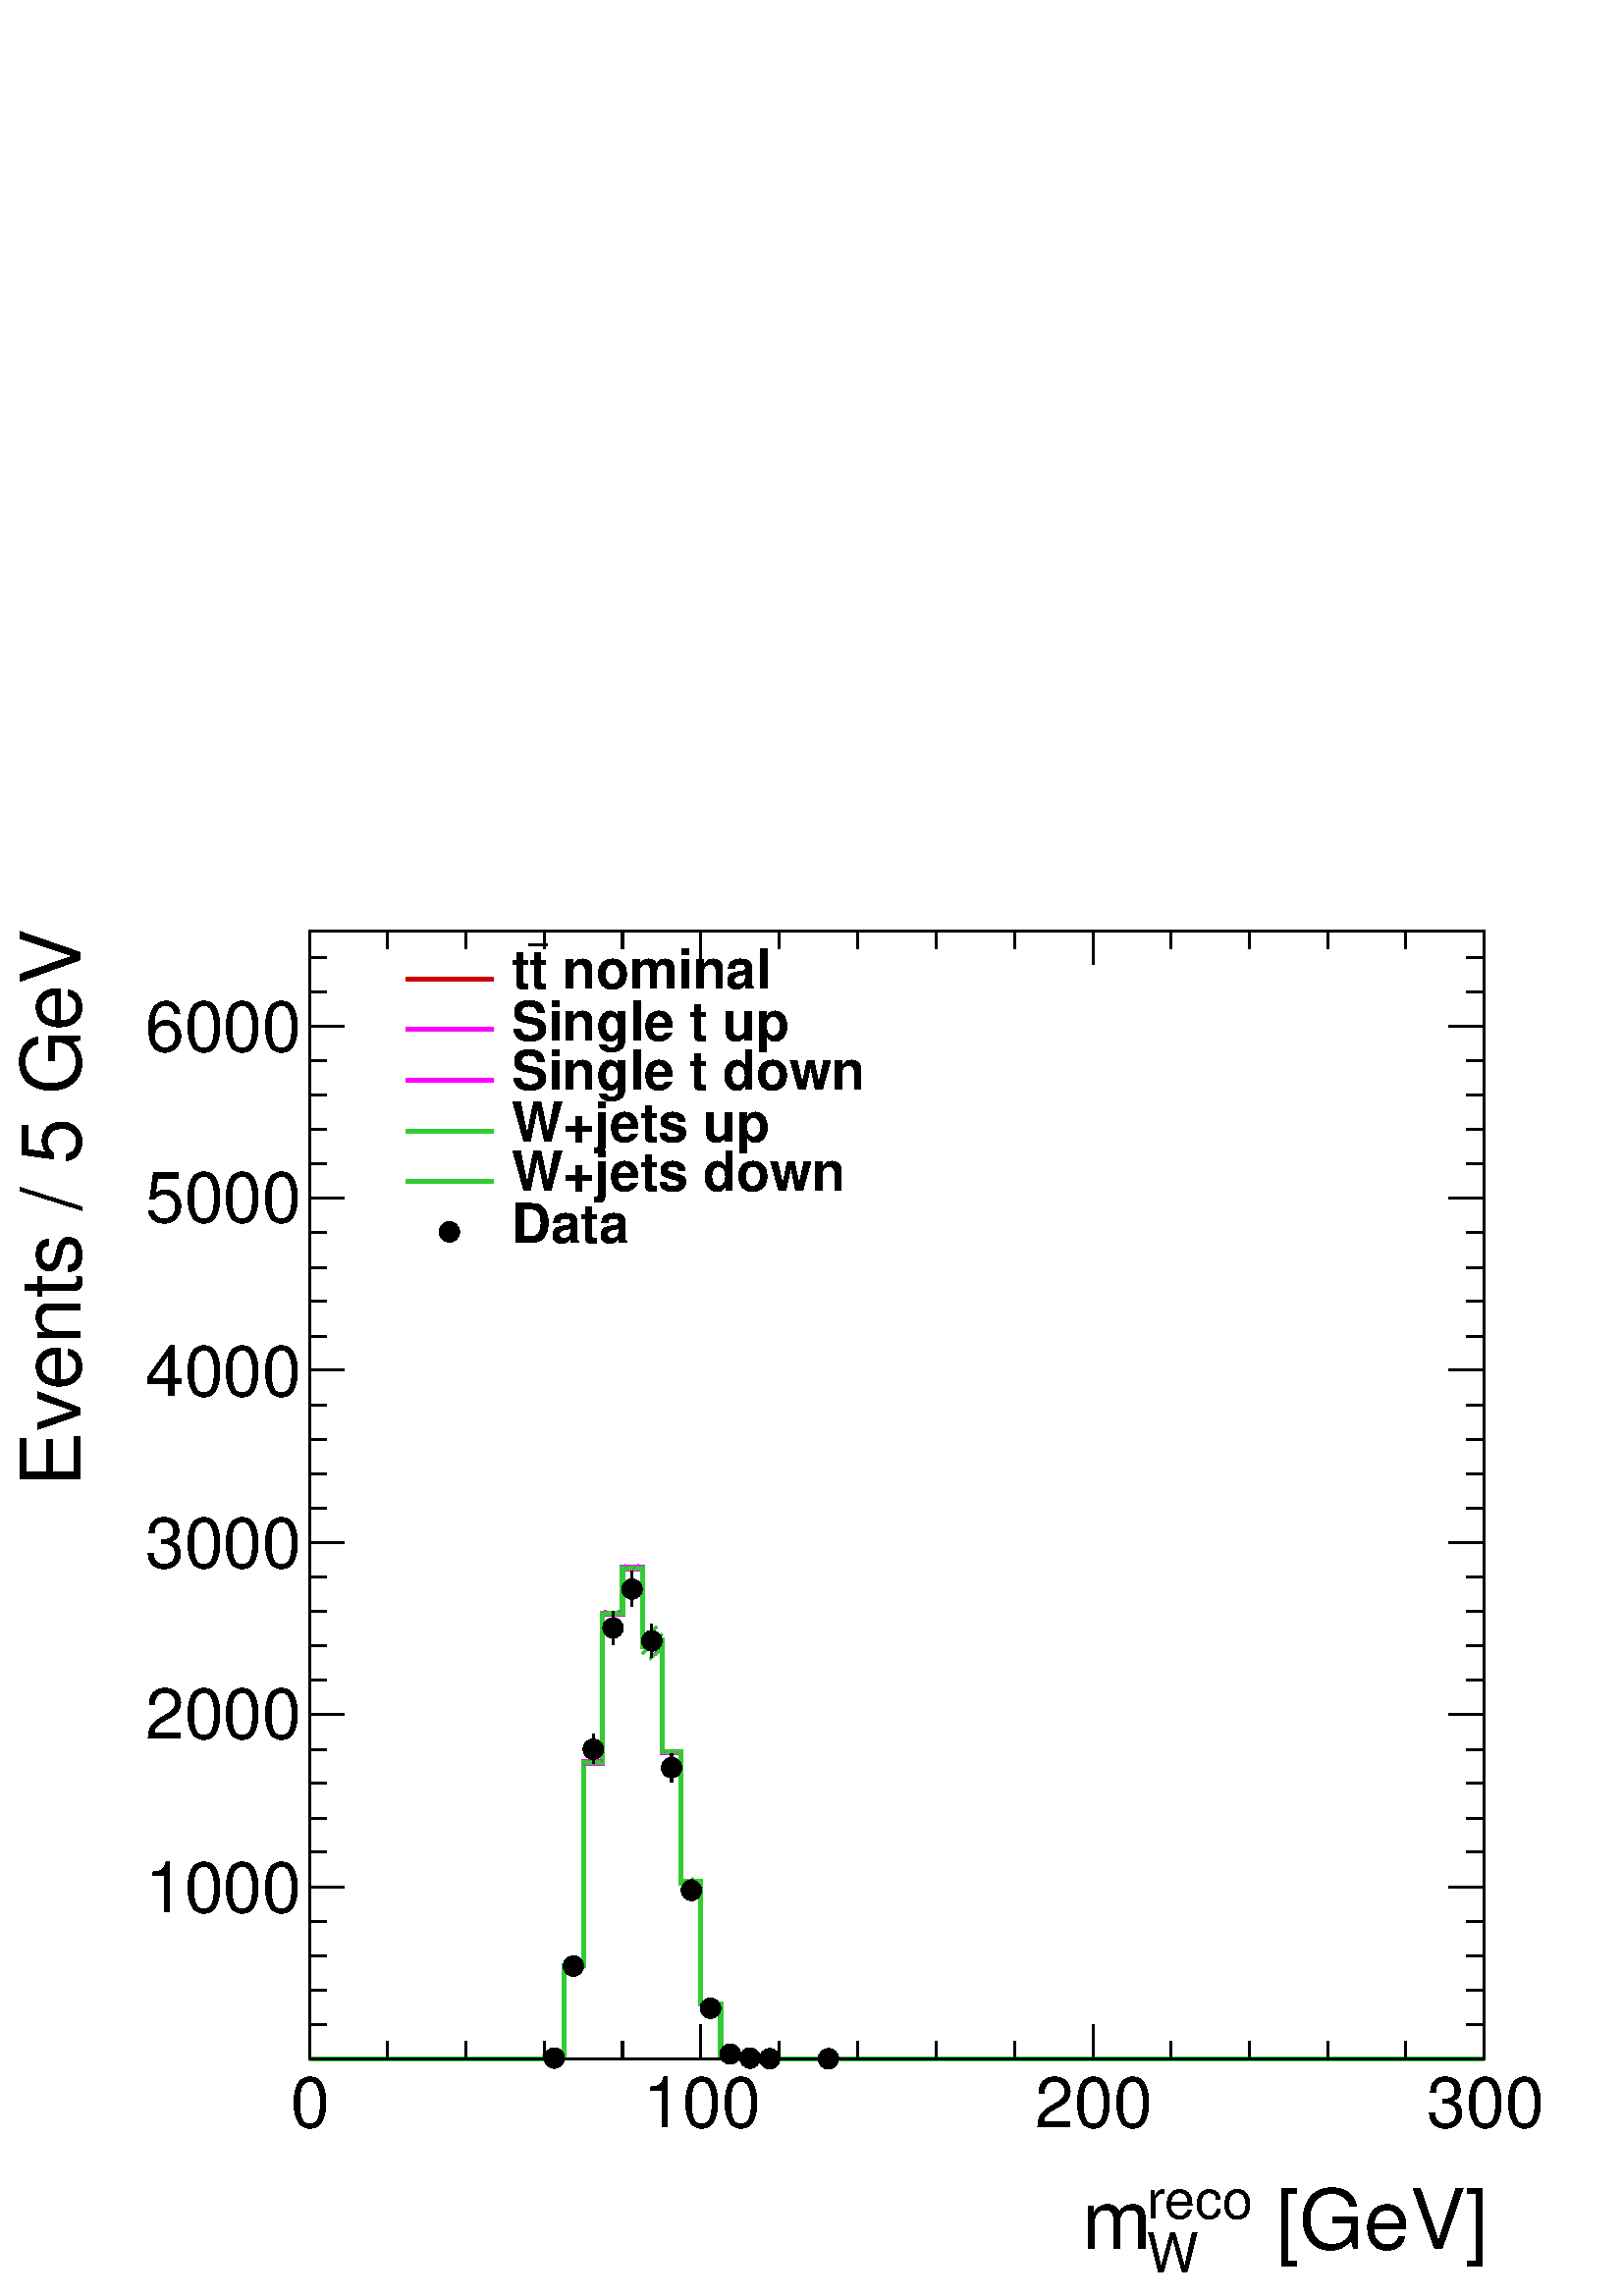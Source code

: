 %!PS-Adobe-2.0 EPSF-2.0
%%BoundingBox:  0 0 567 544
%%DocumentNeededResources: ProcSet (FontSetInit)
%%EndComments
%%BeginProlog
80 dict begin
/s {stroke} def /l {lineto} def /m {moveto} def /t {translate} def
/r {rotate} def /rl {roll}  def /R {repeat} def
/d {rlineto} def /rm {rmoveto} def /gr {grestore} def /f {eofill} def
/c {setrgbcolor} def /black {0 setgray} def /sd {setdash} def
/cl {closepath} def /sf {scalefont setfont} def /lw {setlinewidth} def
/box {m dup 0 exch d exch 0 d 0 exch neg d cl} def
/NC{systemdict begin initclip end}def/C{NC box clip newpath}def
/bl {box s} def /bf {gsave box gsave f grestore 1 lw [] 0 sd s grestore} def /Y { 0 exch d} def /X { 0 d} def 
/K {{pop pop 0 moveto} exch kshow} bind def
/ita {/ang 15 def gsave [1 0 ang dup sin exch cos div 1 0 0] concat} def 
/mp {newpath /y exch def /x exch def} def
/side {[w .77 mul w .23 mul] .385 w mul sd w 0 l currentpoint t -144 r} def
/mr {mp x y w2 0 360 arc} def /m24 {mr s} def /m20 {mr f} def
/mb {mp x y w2 add m w2 neg 0 d 0 w neg d w 0 d 0 w d cl} def
/mt {mp x y w2 add m w2 neg w neg d w 0 d cl} def
/m21 {mb f} def /m25 {mb s} def /m22 {mt f} def /m26{mt s} def
/m23 {mp x y w2 sub m w2 w d w neg 0 d cl f} def
/m27 {mp x y w2 add m w3 neg w2 neg d w3 w2 neg d w3 w2 d cl s} def
/m28 {mp x w2 sub y w2 sub w3 add m w3 0 d  0 w3 neg d w3 0 d 0 w3 d w3 0 d  0 w3 d w3 neg 0 d 0 w3 d w3 neg 0 d 0 w3 neg d w3 neg 0 d cl s } def
/m29 {mp gsave x w2 sub y w2 add w3 sub m currentpoint t 4 {side} repeat cl fill gr} def
/m30 {mp gsave x w2 sub y w2 add w3 sub m currentpoint t 4 {side} repeat cl s gr} def
/m31 {mp x y w2 sub m 0 w d x w2 sub y m w 0 d x w2 sub y w2 add m w w neg d x w2 sub y w2 sub m w w d s} def
/m32 {mp x y w2 sub m w2 w d w neg 0 d cl s} def
/m33 {mp x y w2 add m w3 neg w2 neg d w3 w2 neg d w3 w2 d cl f} def
/m34 {mp x w2 sub y w2 sub w3 add m w3 0 d  0 w3 neg d w3 0 d 0 w3 d w3 0 d  0 w3 d w3 neg 0 d 0 w3 d w3 neg 0 d 0 w3 neg d w3 neg 0 d cl f } def
/m2 {mp x y w2 sub m 0 w d x w2 sub y m w 0 d s} def
/m5 {mp x w2 sub y w2 sub m w w d x w2 sub y w2 add m w w neg d s} def
%%IncludeResource: ProcSet (FontSetInit)
%%IncludeResource: font Times-Roman
%%IncludeResource: font Times-Italic
%%IncludeResource: font Times-Bold
%%IncludeResource: font Times-BoldItalic
%%IncludeResource: font Helvetica
%%IncludeResource: font Helvetica-Oblique
%%IncludeResource: font Helvetica-Bold
%%IncludeResource: font Helvetica-BoldOblique
%%IncludeResource: font Courier
%%IncludeResource: font Courier-Oblique
%%IncludeResource: font Courier-Bold
%%IncludeResource: font Courier-BoldOblique
%%IncludeResource: font Symbol
%%IncludeResource: font ZapfDingbats
/reEncode {exch findfont dup length dict begin {1 index /FID eq  {pop pop} {def} ifelse } forall /Encoding exch def currentdict end dup /FontName get exch definefont pop } def [/Times-Bold /Times-Italic /Times-BoldItalic /Helvetica /Helvetica-Oblique
 /Helvetica-Bold /Helvetica-BoldOblique /Courier /Courier-Oblique /Courier-Bold /Courier-BoldOblique /Times-Roman /AvantGarde-Book /AvantGarde-BookOblique /AvantGarde-Demi /AvantGarde-DemiOblique /Bookman-Demi /Bookman-DemiItalic /Bookman-Light
 /Bookman-LightItalic /Helvetica-Narrow /Helvetica-Narrow-Bold /Helvetica-Narrow-BoldOblique /Helvetica-Narrow-Oblique /NewCenturySchlbk-Roman /NewCenturySchlbk-Bold /NewCenturySchlbk-BoldItalic /NewCenturySchlbk-Italic /Palatino-Bold
 /Palatino-BoldItalic /Palatino-Italic /Palatino-Roman ] {ISOLatin1Encoding reEncode } forall
%%EndProlog
%%BeginSetup
%%EndSetup
newpath  gsave  .25 .25 scale  gsave  0 0 t black[  ] 0 sd 3 lw 1 1 1 c 2268 2176 0 0 bf black 1 1 1 c black 1723 1654 454 348 bl 1723 1654 454 348 bl 1 1 1 c black 1723 1654 454 348 bl 1723 1654 454 348 bl 1 1 1 c black /w 30 def /w2 {w 2 div} def
 /w3 {w 3 div} def 813 349 m20 841 484 m20 870 781 m 6 Y s 870 818 m 6 Y s 870 802 m20 899 955 m 10 Y s 899 995 m 10 Y s 899 980 m20 927 1011 m 11 Y s 927 1052 m 12 Y s 927 1037 m20 956 936 m 10 Y s 956 976 m 10 Y s 956 961 m20 985 754 m 6 Y s 985
 790 m 6 Y s 985 775 m20 1014 579 m 1 Y s 1014 610 m 1 Y s 1014 595 m20 1042 422 m20 1071 355 m20 1100 349 m20 1129 348 m20 1215 348 m20 454 348 m 1723 X s
 gsave  2268 2176 0 0 C 1837.76 68.488 t 0 r /Helvetica findfont 121.757 sf 0 0 m ( [GeV]) show NC gr 
 gsave  2268 2176 0 0 C 1681.76 114.147 t 0 r /Helvetica findfont 79.903 sf 0 0 m (reco) show NC gr 
 gsave  2268 2176 0 0 C 1681.76 34.244 t 0 r /Helvetica findfont 79.903 sf 0 0 m (W) show NC gr 
 gsave  2268 2176 0 0 C 1586.64 68.488 t 0 r /Helvetica findfont 121.757 sf 0 0 m (m) show NC gr  454 398 m -50 Y s 568 373 m -25 Y s 683 373 m -25 Y s 798 373 m -25 Y s 913 373 m -25 Y s 1028 398 m -50 Y s 1143 373 m -25 Y s 1258 373 m -25 Y s 1373
 373 m -25 Y s 1488 373 m -25 Y s 1603 398 m -50 Y s 1717 373 m -25 Y s 1832 373 m -25 Y s 1947 373 m -25 Y s 2062 373 m -25 Y s 2177 398 m -50 Y s
 gsave  2268 2176 0 0 C 426.148 247.318 t 0 r /Helvetica findfont 102.732 sf 0 0 m (0) show NC gr 
 gsave  2268 2176 0 0 C 943.614 247.318 t 0 r /Helvetica findfont 102.732 sf 0 0 m (100) show NC gr 
 gsave  2268 2176 0 0 C 1518.15 247.318 t 0 r /Helvetica findfont 102.732 sf 0 0 m (200) show NC gr 
 gsave  2268 2176 0 0 C 2092.69 247.318 t 0 r /Helvetica findfont 102.732 sf 0 0 m (300) show NC gr  454 2002 m 1723 X s 454 1953 m 49 Y s 568 1977 m 25 Y s 683 1977 m 25 Y s 798 1977 m 25 Y s 913 1977 m 25 Y s 1028 1953 m 49 Y s 1143 1977 m 25 Y s
 1258 1977 m 25 Y s 1373 1977 m 25 Y s 1488 1977 m 25 Y s 1603 1953 m 49 Y s 1717 1977 m 25 Y s 1832 1977 m 25 Y s 1947 1977 m 25 Y s 2062 1977 m 25 Y s 2177 1953 m 49 Y s 454 348 m 1654 Y s
 gsave  2268 2176 0 0 C 117.952 1152.88 t 90 r /Helvetica findfont 121.757 sf 0 0 m ( Events / 5 GeV) show NC gr  505 600 m -51 X s 479 651 m -25 X s 479 701 m -25 X s 479 752 m -25 X s 479 802 m -25 X s 505 853 m -51 X s 479 903 m -25 X s 479 954 m
 -25 X s 479 1004 m -25 X s 479 1055 m -25 X s 505 1105 m -51 X s 479 1156 m -25 X s 479 1206 m -25 X s 479 1257 m -25 X s 479 1307 m -25 X s 505 1358 m -51 X s 479 1408 m -25 X s 479 1459 m -25 X s 479 1509 m -25 X s 479 1560 m -25 X s 505 1610 m
 -51 X s 479 1661 m -25 X s 479 1711 m -25 X s 479 1762 m -25 X s 479 1812 m -25 X s 505 1863 m -51 X s 505 600 m -51 X s 479 550 m -25 X s 479 499 m -25 X s 479 449 m -25 X s 479 398 m -25 X s 505 1863 m -51 X s 479 1913 m -25 X s 479 1964 m -25 X s
 gsave  2268 2176 0 0 C 213.074 563.124 t 0 r /Helvetica findfont 102.732 sf 0 0 m (1000) show NC gr 
 gsave  2268 2176 0 0 C 213.074 818.052 t 0 r /Helvetica findfont 102.732 sf 0 0 m (2000) show NC gr 
 gsave  2268 2176 0 0 C 213.074 1069.18 t 0 r /Helvetica findfont 102.732 sf 0 0 m (3000) show NC gr 
 gsave  2268 2176 0 0 C 213.074 1320.3 t 0 r /Helvetica findfont 102.732 sf 0 0 m (4000) show NC gr 
 gsave  2268 2176 0 0 C 213.074 1575.23 t 0 r /Helvetica findfont 102.732 sf 0 0 m (5000) show NC gr 
 gsave  2268 2176 0 0 C 213.074 1826.35 t 0 r /Helvetica findfont 102.732 sf 0 0 m (6000) show NC gr  2177 348 m 1654 Y s 2125 600 m 52 X s 2151 651 m 26 X s 2151 701 m 26 X s 2151 752 m 26 X s 2151 802 m 26 X s 2125 853 m 52 X s 2151 903 m 26 X s
 2151 954 m 26 X s 2151 1004 m 26 X s 2151 1055 m 26 X s 2125 1105 m 52 X s 2151 1156 m 26 X s 2151 1206 m 26 X s 2151 1257 m 26 X s 2151 1307 m 26 X s 2125 1358 m 52 X s 2151 1408 m 26 X s 2151 1459 m 26 X s 2151 1509 m 26 X s 2151 1560 m 26 X s
 2125 1610 m 52 X s 2151 1661 m 26 X s 2151 1711 m 26 X s 2151 1762 m 26 X s 2151 1812 m 26 X s 2125 1863 m 52 X s 2125 600 m 52 X s 2151 550 m 26 X s 2151 499 m 26 X s 2151 449 m 26 X s 2151 398 m 26 X s 2125 1863 m 52 X s 2151 1913 m 26 X s 2151
 1964 m 26 X s 0.8 0 0 c 6 lw 1 1 1 c black 0.8 0 0 c 454 348 m 344 X 2 Y 29 X 134 Y 29 X 299 Y 28 X 218 Y 29 X 67 Y 29 X -110 Y 29 X -160 Y 28 X -191 Y 29 X -179 Y 29 X -74 Y 28 X -6 Y 1092 X s 1 0 1 c 1 1 1 c black 1 0 1 c 454 348 m 344 X 2 Y 29 X
 134 Y 29 X 300 Y 28 X 218 Y 29 X 67 Y 29 X -109 Y 29 X -161 Y 28 X -192 Y 29 X -179 Y 29 X -74 Y 28 X -6 Y 1092 X s 1 1 1 c black 1 0 1 c 454 348 m 344 X 2 Y 29 X 134 Y 29 X 298 Y 28 X 218 Y 29 X 66 Y 29 X -110 Y 29 X -159 Y 28 X -191 Y 29 X -178 Y
 29 X -74 Y 28 X -6 Y 1092 X s 0.2 0.8 0.2 c 1 1 1 c black 0.2 0.8 0.2 c 454 348 m 344 X 2 Y 29 X 134 Y 29 X 299 Y 28 X 218 Y 29 X 67 Y 29 X -115 Y 29 X -155 Y 28 X -192 Y 29 X -178 Y 29 X -74 Y 28 X -6 Y 1092 X s 1 1 1 c black 0.2 0.8 0.2 c 454 348
 m 344 X 2 Y 29 X 134 Y 29 X 299 Y 28 X 218 Y 29 X 67 Y 29 X -105 Y 29 X -165 Y 28 X -190 Y 29 X -180 Y 29 X -74 Y 28 X -6 Y 1092 X s 0.8 0 0 c black 3 lw 0.8 0 0 c 812 350 m -1 -1 d s 6 lw 3 lw 850 485 m -2 -2 d s 831 485 m -2 -2 d s 6 lw 3 lw 881
 785 m -4 -4 d s 862 785 m -4 -4 d s 6 lw 3 lw 907 1003 m -5 -4 d s 888 1003 m -4 -3 d s 6 lw 3 lw 936 1070 m -5 -5 d s 916 1070 m -3 -3 d s 6 lw 3 lw 971 951 m -12 -11 d s 971 971 m -29 -29 d s 957 976 m -15 -15 d s 6 lw 3 lw 992 800 m -4 -4 d s 973
 800 m -2 -3 d s 6 lw 3 lw 1028 605 m -3 -3 d s 1016 612 m -10 -10 d s 6 lw 3 lw 1044 429 m -1 -2 d s 6 lw 3 lw 1085 354 m s 1066 354 m s 6 lw 3 lw 1099 348 m s 6 lw 1 0 1 c black 3 lw 1 0 1 c 812 350 m -1 -1 d s 6 lw 3 lw 851 485 m -2 -2 d s 831 485
 m -2 -2 d s 6 lw 3 lw 882 786 m -4 -4 d s 863 786 m -4 -4 d s 6 lw 3 lw 908 1005 m -4 -5 d s 889 1005 m -5 -5 d s 6 lw 3 lw 937 1072 m -5 -5 d s 918 1072 m -5 -5 d s 6 lw 3 lw 971 951 m -10 -10 d s 971 971 m -29 -29 d s 959 978 m -17 -17 d s 6 lw 3
 lw 993 800 m -4 -3 d s 974 800 m -3 -3 d s 6 lw 3 lw 1028 605 m -3 -3 d s 1016 612 m -10 -10 d s 6 lw 3 lw 1044 429 m -1 -2 d s 6 lw 3 lw 1085 354 m s 1066 354 m s 6 lw 3 lw 1099 348 m s 6 lw black 3 lw 1 0 1 c 812 350 m -1 -1 d s 6 lw 3 lw 850 485
 m -2 -3 d s 831 485 m -2 -3 d s 6 lw 3 lw 880 784 m -3 -4 d s 861 784 m -4 -4 d s 6 lw 3 lw 906 1002 m -5 -5 d s 886 1002 m -2 -2 d s 6 lw 3 lw 934 1069 m -5 -5 d s 915 1069 m -2 -2 d s 6 lw 3 lw 971 951 m -14 -13 d s 971 971 m -29 -29 d s 956 975 m
 -14 -14 d s 6 lw 3 lw 991 799 m -4 -4 d s 972 799 m -1 -2 d s 6 lw 3 lw 1028 605 m -4 -4 d s 1015 611 m -10 -10 d s 6 lw 3 lw 1044 428 m -2 -1 d s 6 lw 3 lw 1085 354 m s 1066 354 m s 6 lw 3 lw 1099 348 m s 6 lw 0.2 0.8 0.2 c black 3 lw 0.2 0.8 0.2 c
 812 350 m -1 -1 d s 6 lw 3 lw 850 485 m -2 -2 d s 831 485 m -2 -2 d s 6 lw 3 lw 881 785 m -4 -4 d s 862 785 m -4 -4 d s 6 lw 3 lw 907 1003 m -5 -5 d s 888 1003 m -4 -3 d s 6 lw 3 lw 936 1070 m -5 -5 d s 916 1070 m -3 -3 d s 6 lw 3 lw 971 951 m -18
 -17 d s 971 971 m -29 -29 d s 952 972 m -10 -11 d s 6 lw 3 lw 992 800 m -4 -4 d s 973 800 m -2 -3 d s 6 lw 3 lw 1028 605 m -4 -5 d s 1015 611 m -10 -11 d s 6 lw 3 lw 1044 429 m -1 -2 d s 6 lw 3 lw 1085 354 m s 1066 354 m s 6 lw 3 lw 1099 348 m s 6
 lw black 3 lw 0.2 0.8 0.2 c 812 350 m -1 -1 d s 6 lw 3 lw 850 485 m -2 -2 d s 831 485 m -2 -2 d s 6 lw 3 lw 881 785 m -4 -4 d s 862 785 m -4 -4 d s 6 lw 3 lw 907 1003 m -5 -4 d s 888 1003 m -4 -3 d s 6 lw 3 lw 936 1070 m -5 -5 d s 916 1070 m -3 -3 d
 s 6 lw 3 lw 971 951 m -7 -7 d s 971 971 m -27 -27 d s 963 982 m -21 -21 d s 943 982 m -1 -2 d s 6 lw 3 lw 992 800 m -4 -4 d s 973 800 m -2 -3 d s 6 lw 3 lw 1028 605 m -2 -3 d s 1017 613 m -11 -11 d s 6 lw 3 lw 1044 429 m -1 -2 d s 6 lw 3 lw 1085 354
 m s 1066 354 m s 6 lw 3 lw 1099 348 m s 6 lw black 3 lw 1 1 1 c black 813 349 m20 841 484 m20 870 781 m 6 Y s 870 818 m 6 Y s 870 802 m20 899 955 m 10 Y s 899 995 m 10 Y s 899 980 m20 927 1011 m 11 Y s 927 1052 m 12 Y s 927 1037 m20 956 936 m 10 Y s
 956 976 m 10 Y s 956 961 m20 985 754 m 6 Y s 985 790 m 6 Y s 985 775 m20 1014 579 m 1 Y s 1014 610 m 1 Y s 1014 595 m20 1042 422 m20 1071 355 m20 1100 349 m20 1129 348 m20 1215 348 m20
 gsave  2268 2176 0 0 C 802.833 1917.67 t 0 r /Helvetica-Bold findfont 79.903 sf 0 0 m ( nominal) show NC gr 
 gsave  2268 2176 0 0 C 776.198 1917.67 t 0 r /Helvetica-Bold findfont 79.903 sf 0 0 m (t) show NC gr  776 1982 m 27 X s
 gsave  2268 2176 0 0 C 749.564 1917.67 t 0 r /Helvetica-Bold findfont 79.903 sf 0 0 m (t) show NC gr  0.8 0 0 c 6 lw 595 1932 m 129 X s black
 gsave  2268 2176 0 0 C 749.564 1841.57 t 0 r /Helvetica-Bold findfont 79.903 sf 0 0 m (Single t up) show NC gr  1 0 1 c 595 1858 m 129 X s black
 gsave  2268 2176 0 0 C 749.564 1769.28 t 0 r /Helvetica-Bold findfont 79.903 sf 0 0 m (Single t down) show NC gr  1 0 1 c 595 1784 m 129 X s black
 gsave  2268 2176 0 0 C 749.564 1693.18 t 0 r /Helvetica-Bold findfont 79.903 sf 0 0 m (W+jets up) show NC gr  0.2 0.8 0.2 c 595 1709 m 129 X s black
 gsave  2268 2176 0 0 C 749.564 1620.88 t 0 r /Helvetica-Bold findfont 79.903 sf 0 0 m (W+jets down) show NC gr  0.2 0.8 0.2 c 595 1635 m 129 X s black
 gsave  2268 2176 0 0 C 749.564 1544.79 t 0 r /Helvetica-Bold findfont 79.903 sf 0 0 m (Data) show NC gr  3 lw 659 1561 m20 6 lw 3 lw 454 348 m 1723 X s 454 398 m -50 Y s 568 373 m -25 Y s 683 373 m -25 Y s 798 373 m -25 Y s 913 373 m -25 Y s 1028
 398 m -50 Y s 1143 373 m -25 Y s 1258 373 m -25 Y s 1373 373 m -25 Y s 1488 373 m -25 Y s 1603 398 m -50 Y s 1717 373 m -25 Y s 1832 373 m -25 Y s 1947 373 m -25 Y s 2062 373 m -25 Y s 2177 398 m -50 Y s 454 2002 m 1723 X s 454 1953 m 49 Y s 568
 1977 m 25 Y s 683 1977 m 25 Y s 798 1977 m 25 Y s 913 1977 m 25 Y s 1028 1953 m 49 Y s 1143 1977 m 25 Y s 1258 1977 m 25 Y s 1373 1977 m 25 Y s 1488 1977 m 25 Y s 1603 1953 m 49 Y s 1717 1977 m 25 Y s 1832 1977 m 25 Y s 1947 1977 m 25 Y s 2062 1977
 m 25 Y s 2177 1953 m 49 Y s 454 348 m 1654 Y s 505 600 m -51 X s 479 651 m -25 X s 479 701 m -25 X s 479 752 m -25 X s 479 802 m -25 X s 505 853 m -51 X s 479 903 m -25 X s 479 954 m -25 X s 479 1004 m -25 X s 479 1055 m -25 X s 505 1105 m -51 X s
 479 1156 m -25 X s 479 1206 m -25 X s 479 1257 m -25 X s 479 1307 m -25 X s 505 1358 m -51 X s 479 1408 m -25 X s 479 1459 m -25 X s 479 1509 m -25 X s 479 1560 m -25 X s 505 1610 m -51 X s 479 1661 m -25 X s 479 1711 m -25 X s 479 1762 m -25 X s
 479 1812 m -25 X s 505 1863 m -51 X s 505 600 m -51 X s 479 550 m -25 X s 479 499 m -25 X s 479 449 m -25 X s 479 398 m -25 X s 505 1863 m -51 X s 479 1913 m -25 X s 479 1964 m -25 X s 2177 348 m 1654 Y s 2125 600 m 52 X s 2151 651 m 26 X s 2151 701
 m 26 X s 2151 752 m 26 X s 2151 802 m 26 X s 2125 853 m 52 X s 2151 903 m 26 X s 2151 954 m 26 X s 2151 1004 m 26 X s 2151 1055 m 26 X s 2125 1105 m 52 X s 2151 1156 m 26 X s 2151 1206 m 26 X s 2151 1257 m 26 X s 2151 1307 m 26 X s 2125 1358 m 52 X
 s 2151 1408 m 26 X s 2151 1459 m 26 X s 2151 1509 m 26 X s 2151 1560 m 26 X s 2125 1610 m 52 X s 2151 1661 m 26 X s 2151 1711 m 26 X s 2151 1762 m 26 X s 2151 1812 m 26 X s 2125 1863 m 52 X s 2125 600 m 52 X s 2151 550 m 26 X s 2151 499 m 26 X s
 2151 449 m 26 X s 2151 398 m 26 X s 2125 1863 m 52 X s 2151 1913 m 26 X s 2151 1964 m 26 X s
 gr  gr showpage
end
%%EOF
